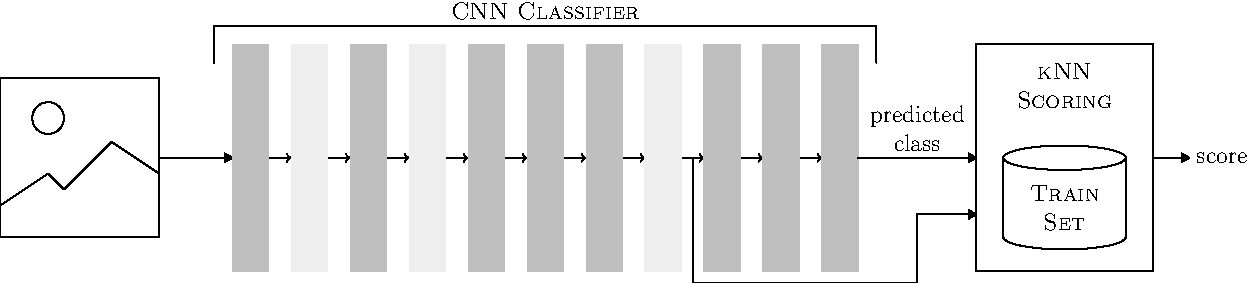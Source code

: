 unitsize(.8cm);
// texpreamble("\renewcommand{\rmdefault}{\sfdefault}");

path[] pic() {
    // path bbox = box((0, 0), (10, 10));
    // path mountains = 
    path p = (0,2) -- (0,0) -- (10,0) -- (10,4) --
             (7,6) -- (4,3) -- (3,4) -- (0,2) --
             (0,10) -- (10,10) -- (10,4);
    path c = circle((3, 7.5), 1);
    return new path[] {p, c};
}

real w = .8, wgap = .5;
real h = 5., hgap = 1.;

real full_w = w + wgap;
real full_h = h + hgap;

void layer(string lab="", int l, bool bg=true, bool ar=true) {

    // box start (BL) and end (TR)
    pair start = (l * full_w, 0);
    pair end = start + (w, h);

    // layer label
    // lab = "\textsc{" + lab + "}";
    // lab = replace(lab, "x", "\times");
    // lab = "$" + lab + "$";
    // label(rotate(90) * lab, (start + end) / 2);

    // output arrow
    if (ar) {
        pair arrowStart = start + (w, h/2);
        pair arrowEnd = start + (full_w, h/2);
        draw(arrowStart -- arrowEnd, arrow=Arrow(TeXHead));
    }

    if (bg) {
        pen p = gray(0.93);
        if ( (find(lab, "conv") >= 0) || (find(lab, "fc") >= 0) )
            p = mediumgray;
        fill(box(start, end), p);
    }
}

void net(string[] net) {
    for (int i = 0; i < net.length - 1; ++i) {
        layer(net[i], i);
    }
    layer(net[net.length - 1], net.length - 1, true, false);
}

string[] overfeat = new string[] {
    "conv $11{\x}11/4\,(96)$",
    "maxpool $2{\x}2/2$",
    "conv $5{\x}5/1\,(256)$",
    "maxpool $2{\x}2/2$",
    "conv $3{\x}3{\p}1\,(512)$",
    "conv $3{\x}3{\p}1\,(1024)$",
    "conv $3{\x}3{\p}1\,(1024)$",
    "maxpool $2{\x}2/2$",
    "fc $(3072)$",
    "fc $(4096)$",
    "fc $(1000)$"
};

// INPUT

real s = .7;
path[] img = shift(-s * (full_h + full_w), (1-s) * h/2) * scale(s * h / 10) * pic();
draw(img);
path imgAr = (-s * (full_h - h + full_w), h/2) -- (0, h/2);
draw(imgAr, arrow=ArcArrow);

// NET
net(overfeat);
real d = .5*w, nL = overfeat.length;
path bracket = (-d, h-d) -- (-d, h+d) -- (full_w * nL + d - wgap, h+d) -- (full_w * nL + d - wgap, h-d);
draw(bracket, L=Label("\sc CNN Classifier", align=N));

real netEndW = full_w * nL - wgap;

path netAr = (netEndW, h/2) -- (netEndW + 2*full_w, h/2);
draw(netAr, arrow=ArcArrow, L=Label(minipage("\centering predicted\\ class", 50), align=N));

path featAr = (full_w*8 - wgap/2, h/2) -- (full_w*8 - wgap/2, -wgap/2) -- (netEndW + full_w, -wgap/2) -- (netEndW + full_w, h/4) -- (netEndW + 2*full_w, h/4);
draw(featAr, arrow=ArcArrow);

// Detection
real detStartW = netEndW + 2*full_w;
real detW = 3*full_w;
real detEndW = detStartW + detW;

path bbox = box((detStartW, 0), (detStartW+detW, h));
label(minipage("\centering \sc kNN\\Scoring"), (detStartW + detW/2, .82*h));
draw(bbox);
// cylinder
real ch = .35*h;
real cw = .27;
path top = circle((0, ch), cw);
path left = (-cw, ch) -- (-cw, 0);
path right = (cw, ch) -- (cw, 0);
path bottom = arc((0, 0), cw, 0, -180);

path[] cyl = new path[] {top, left, right, bottom};
cyl = shift(detStartW + detW/2, .15*h) * xscale(5) * cyl;
draw(cyl);
label(minipage("\centering \sc Train\\Set"), (detStartW + detW/2, .28*h));

path detAr = (detEndW, h/2) -- (detEndW + w, h/2);
draw(detAr, arrow=ArcArrow, L=Label("score", position=EndPoint));

